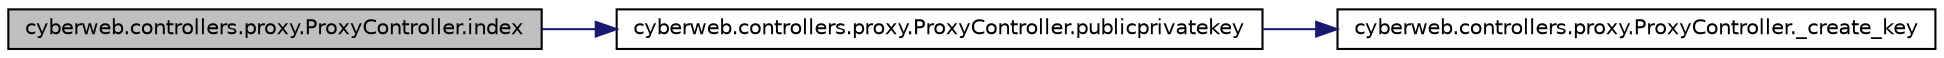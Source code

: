 digraph G
{
  edge [fontname="Helvetica",fontsize="10",labelfontname="Helvetica",labelfontsize="10"];
  node [fontname="Helvetica",fontsize="10",shape=record];
  rankdir="LR";
  Node1 [label="cyberweb.controllers.proxy.ProxyController.index",height=0.2,width=0.4,color="black", fillcolor="grey75", style="filled" fontcolor="black"];
  Node1 -> Node2 [color="midnightblue",fontsize="10",style="solid",fontname="Helvetica"];
  Node2 [label="cyberweb.controllers.proxy.ProxyController.publicprivatekey",height=0.2,width=0.4,color="black", fillcolor="white", style="filled",URL="$classcyberweb_1_1controllers_1_1proxy_1_1_proxy_controller.html#aa8f93c3b870aa14a97fdae8d4ca29eb0"];
  Node2 -> Node3 [color="midnightblue",fontsize="10",style="solid",fontname="Helvetica"];
  Node3 [label="cyberweb.controllers.proxy.ProxyController._create_key",height=0.2,width=0.4,color="black", fillcolor="white", style="filled",URL="$classcyberweb_1_1controllers_1_1proxy_1_1_proxy_controller.html#a0a3c1d2eec589df5e20281c2fd4ec01c"];
}
